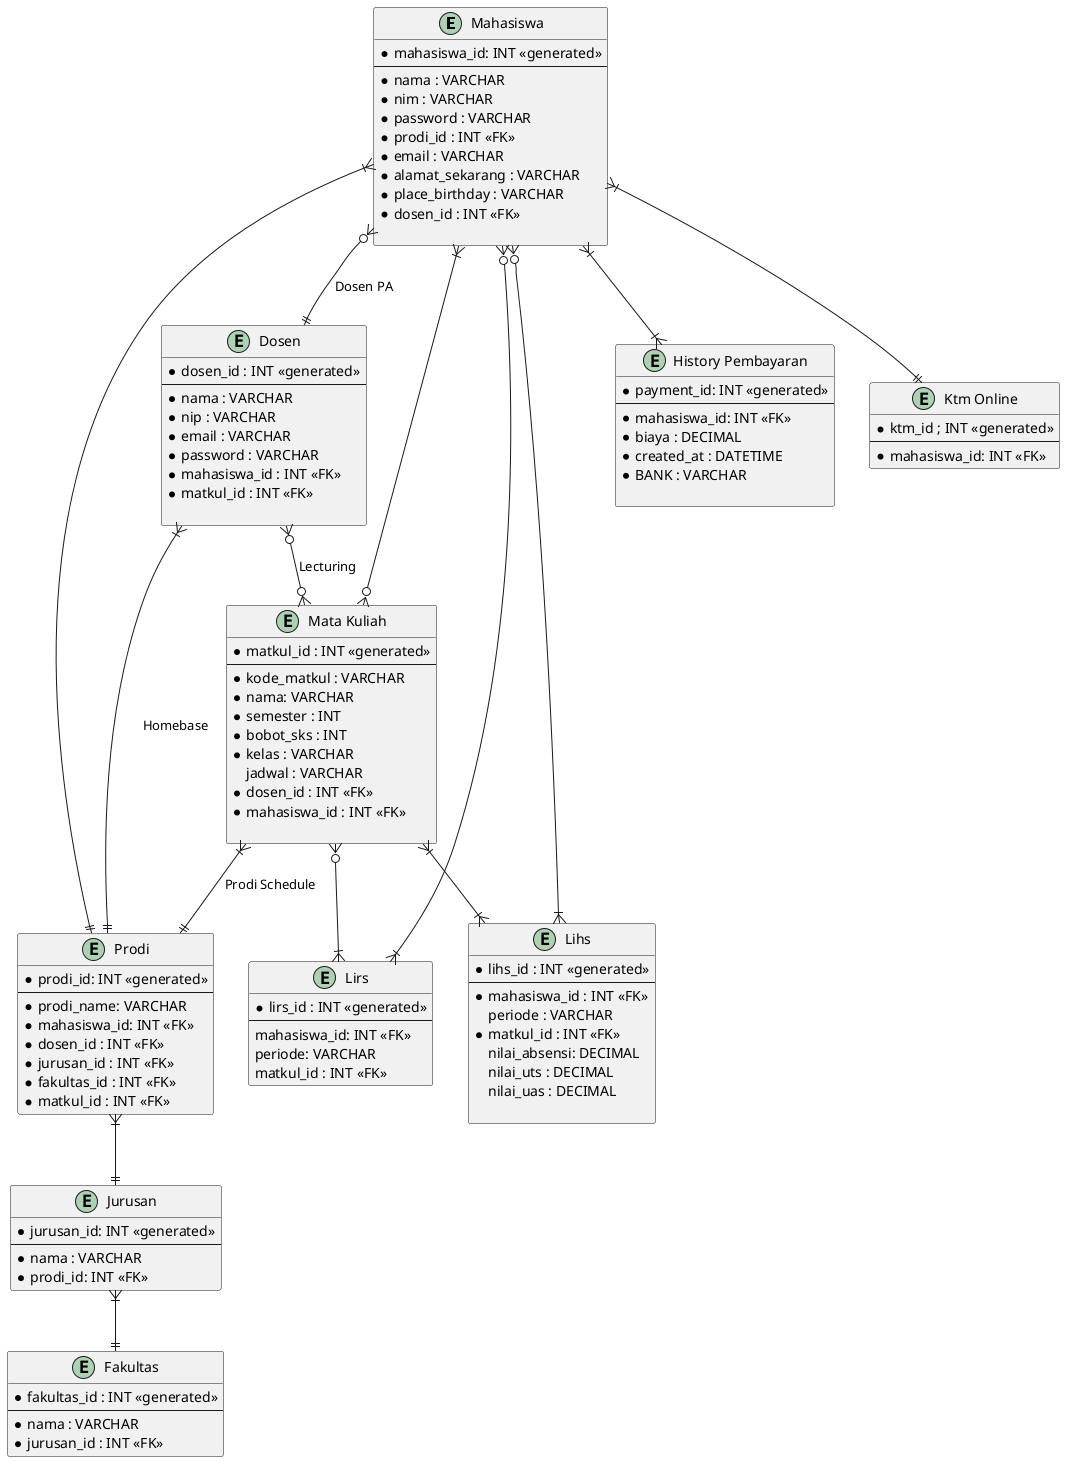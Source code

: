 @startuml

entity "Mahasiswa" {
    *mahasiswa_id: INT <<generated>>
    --
    *nama : VARCHAR 
    *nim : VARCHAR
    *password : VARCHAR
    *prodi_id : INT <<FK>>
    *email : VARCHAR
    *alamat_sekarang : VARCHAR
    *place_birthday : VARCHAR
    *dosen_id : INT <<FK>>

}
entity "Dosen" {
    *dosen_id : INT <<generated>>
    --
    *nama : VARCHAR
    *nip : VARCHAR
    *email : VARCHAR
    *password : VARCHAR
    *mahasiswa_id : INT <<FK>>
    *matkul_id : INT <<FK>>

}

entity "Mata Kuliah" as Matkul {
    *matkul_id : INT <<generated>>
    --
    *kode_matkul : VARCHAR
    *nama: VARCHAR
    *semester : INT
    *bobot_sks : INT 
    *kelas : VARCHAR
    jadwal : VARCHAR
    *dosen_id : INT <<FK>>
    *mahasiswa_id : INT <<FK>>

}


entity "Prodi" {
    *prodi_id: INT <<generated>>
    --
    *prodi_name: VARCHAR
    *mahasiswa_id: INT <<FK>>
    *dosen_id : INT <<FK>>
    *jurusan_id : INT <<FK>>
    *fakultas_id : INT <<FK>>
    *matkul_id : INT <<FK>>
}

entity "Jurusan" {
    *jurusan_id: INT <<generated>>
    --
    *nama : VARCHAR
    *prodi_id: INT <<FK>>
}

entity "Fakultas" {
    *fakultas_id : INT <<generated>>
    --
    *nama : VARCHAR
    *jurusan_id : INT <<FK>>
}

entity "Lirs" {
    *lirs_id : INT <<generated>>
    --
    mahasiswa_id: INT <<FK>>
    periode: VARCHAR
    matkul_id : INT <<FK>>
}

entity "Lihs" {
    *lihs_id : INT <<generated>>
    --
    *mahasiswa_id : INT <<FK>>
    periode : VARCHAR
    *matkul_id : INT <<FK>>
    nilai_absensi: DECIMAL
    nilai_uts : DECIMAL
    nilai_uas : DECIMAL

}

entity "History Pembayaran" as Payment {
    *payment_id: INT <<generated>>
    --
    *mahasiswa_id: INT <<FK>>
    *biaya : DECIMAL
    *created_at : DATETIME
    *BANK : VARCHAR

}
entity "Ktm Online" as Ktm {
    *ktm_id ; INT <<generated>>
    --
    *mahasiswa_id: INT <<FK>>
}

Mahasiswa }o--|| Dosen : Dosen PA
Mahasiswa }|--o{ Matkul
Mahasiswa }|--|| Prodi
Mahasiswa }o--|{ Lirs
Mahasiswa }o--|{ Lihs
Mahasiswa }|--|{ Payment
Mahasiswa }|--|| Ktm
Dosen }o--o{ Matkul : Lecturing
Dosen }|--|| Prodi : Homebase
Matkul }|--|| Prodi :Prodi Schedule
Matkul }o--|{ Lirs
Matkul }|--|{ Lihs
Prodi }|--|| Jurusan
Jurusan }|--|| Fakultas


@enduml